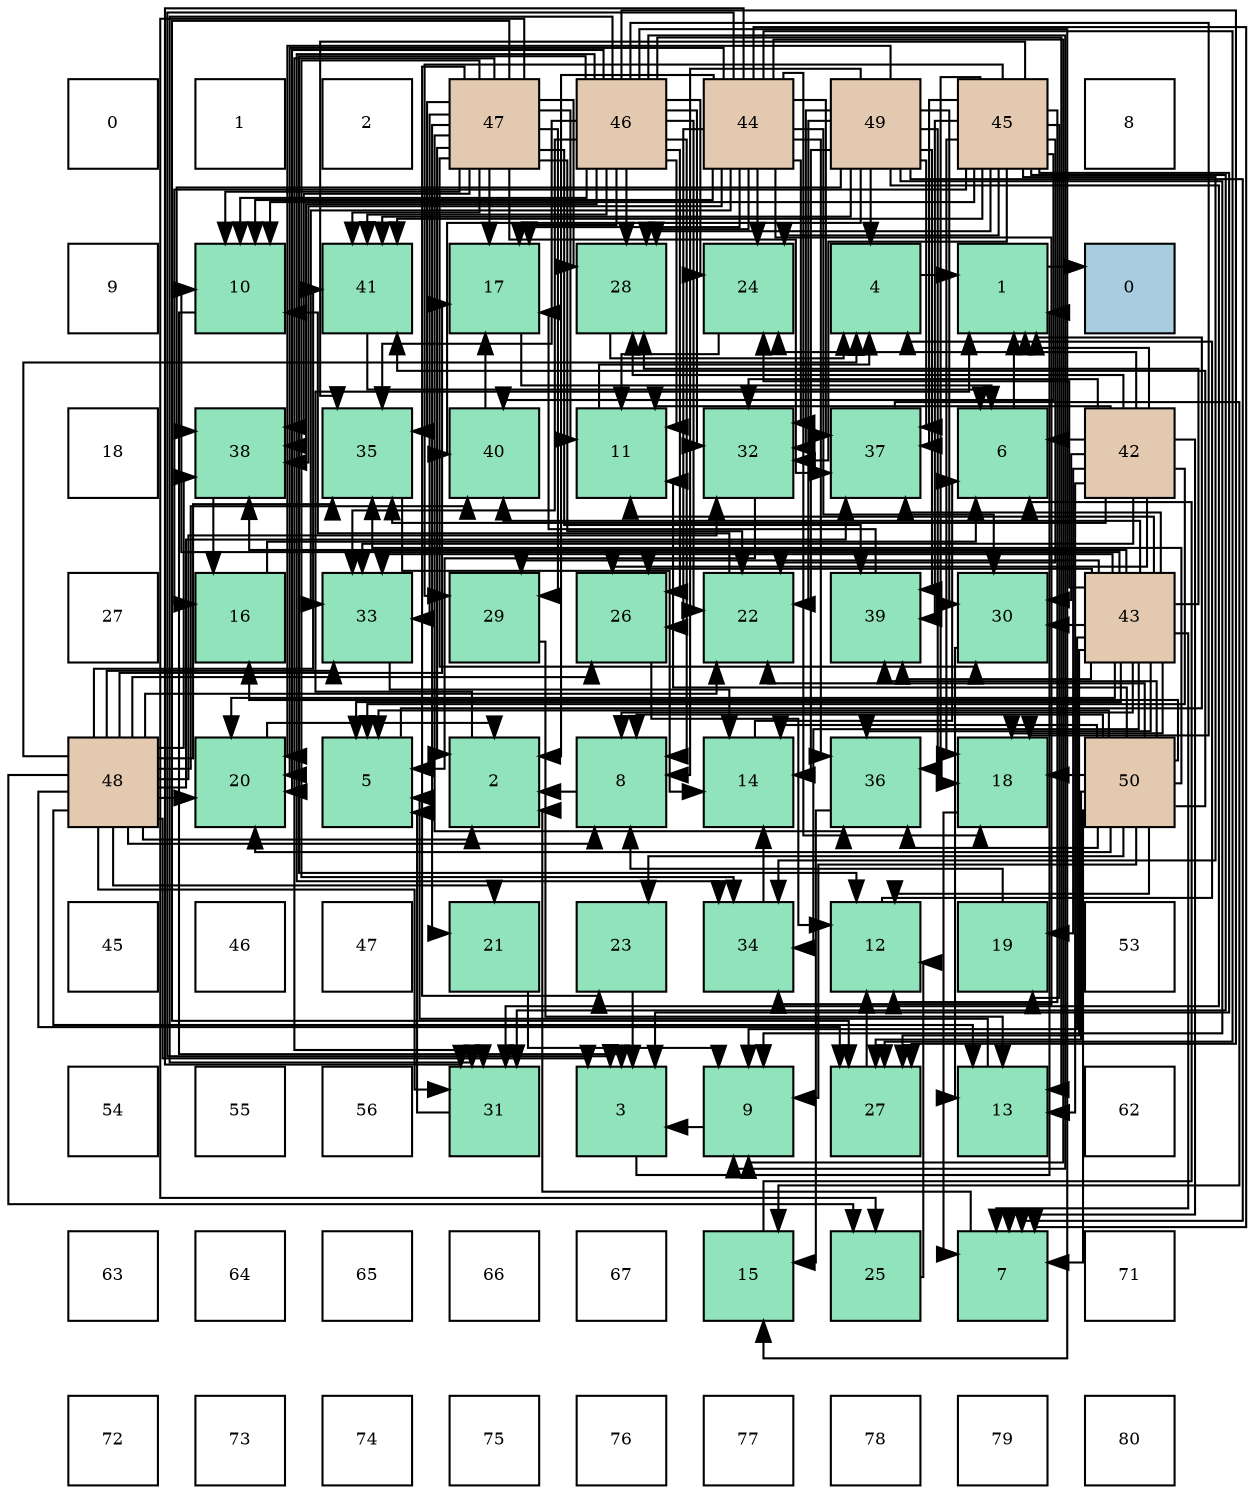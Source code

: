 digraph layout{
 rankdir=TB;
 splines=ortho;
 node [style=filled shape=square fixedsize=true width=0.6];
0[label="0", fontsize=8, fillcolor="#ffffff"];
1[label="1", fontsize=8, fillcolor="#ffffff"];
2[label="2", fontsize=8, fillcolor="#ffffff"];
3[label="47", fontsize=8, fillcolor="#e3c9af"];
4[label="46", fontsize=8, fillcolor="#e3c9af"];
5[label="44", fontsize=8, fillcolor="#e3c9af"];
6[label="49", fontsize=8, fillcolor="#e3c9af"];
7[label="45", fontsize=8, fillcolor="#e3c9af"];
8[label="8", fontsize=8, fillcolor="#ffffff"];
9[label="9", fontsize=8, fillcolor="#ffffff"];
10[label="10", fontsize=8, fillcolor="#91e3bb"];
11[label="41", fontsize=8, fillcolor="#91e3bb"];
12[label="17", fontsize=8, fillcolor="#91e3bb"];
13[label="28", fontsize=8, fillcolor="#91e3bb"];
14[label="24", fontsize=8, fillcolor="#91e3bb"];
15[label="4", fontsize=8, fillcolor="#91e3bb"];
16[label="1", fontsize=8, fillcolor="#91e3bb"];
17[label="0", fontsize=8, fillcolor="#a9ccde"];
18[label="18", fontsize=8, fillcolor="#ffffff"];
19[label="38", fontsize=8, fillcolor="#91e3bb"];
20[label="35", fontsize=8, fillcolor="#91e3bb"];
21[label="40", fontsize=8, fillcolor="#91e3bb"];
22[label="11", fontsize=8, fillcolor="#91e3bb"];
23[label="32", fontsize=8, fillcolor="#91e3bb"];
24[label="37", fontsize=8, fillcolor="#91e3bb"];
25[label="6", fontsize=8, fillcolor="#91e3bb"];
26[label="42", fontsize=8, fillcolor="#e3c9af"];
27[label="27", fontsize=8, fillcolor="#ffffff"];
28[label="16", fontsize=8, fillcolor="#91e3bb"];
29[label="33", fontsize=8, fillcolor="#91e3bb"];
30[label="29", fontsize=8, fillcolor="#91e3bb"];
31[label="26", fontsize=8, fillcolor="#91e3bb"];
32[label="22", fontsize=8, fillcolor="#91e3bb"];
33[label="39", fontsize=8, fillcolor="#91e3bb"];
34[label="30", fontsize=8, fillcolor="#91e3bb"];
35[label="43", fontsize=8, fillcolor="#e3c9af"];
36[label="48", fontsize=8, fillcolor="#e3c9af"];
37[label="20", fontsize=8, fillcolor="#91e3bb"];
38[label="5", fontsize=8, fillcolor="#91e3bb"];
39[label="2", fontsize=8, fillcolor="#91e3bb"];
40[label="8", fontsize=8, fillcolor="#91e3bb"];
41[label="14", fontsize=8, fillcolor="#91e3bb"];
42[label="36", fontsize=8, fillcolor="#91e3bb"];
43[label="18", fontsize=8, fillcolor="#91e3bb"];
44[label="50", fontsize=8, fillcolor="#e3c9af"];
45[label="45", fontsize=8, fillcolor="#ffffff"];
46[label="46", fontsize=8, fillcolor="#ffffff"];
47[label="47", fontsize=8, fillcolor="#ffffff"];
48[label="21", fontsize=8, fillcolor="#91e3bb"];
49[label="23", fontsize=8, fillcolor="#91e3bb"];
50[label="34", fontsize=8, fillcolor="#91e3bb"];
51[label="12", fontsize=8, fillcolor="#91e3bb"];
52[label="19", fontsize=8, fillcolor="#91e3bb"];
53[label="53", fontsize=8, fillcolor="#ffffff"];
54[label="54", fontsize=8, fillcolor="#ffffff"];
55[label="55", fontsize=8, fillcolor="#ffffff"];
56[label="56", fontsize=8, fillcolor="#ffffff"];
57[label="31", fontsize=8, fillcolor="#91e3bb"];
58[label="3", fontsize=8, fillcolor="#91e3bb"];
59[label="9", fontsize=8, fillcolor="#91e3bb"];
60[label="27", fontsize=8, fillcolor="#91e3bb"];
61[label="13", fontsize=8, fillcolor="#91e3bb"];
62[label="62", fontsize=8, fillcolor="#ffffff"];
63[label="63", fontsize=8, fillcolor="#ffffff"];
64[label="64", fontsize=8, fillcolor="#ffffff"];
65[label="65", fontsize=8, fillcolor="#ffffff"];
66[label="66", fontsize=8, fillcolor="#ffffff"];
67[label="67", fontsize=8, fillcolor="#ffffff"];
68[label="15", fontsize=8, fillcolor="#91e3bb"];
69[label="25", fontsize=8, fillcolor="#91e3bb"];
70[label="7", fontsize=8, fillcolor="#91e3bb"];
71[label="71", fontsize=8, fillcolor="#ffffff"];
72[label="72", fontsize=8, fillcolor="#ffffff"];
73[label="73", fontsize=8, fillcolor="#ffffff"];
74[label="74", fontsize=8, fillcolor="#ffffff"];
75[label="75", fontsize=8, fillcolor="#ffffff"];
76[label="76", fontsize=8, fillcolor="#ffffff"];
77[label="77", fontsize=8, fillcolor="#ffffff"];
78[label="78", fontsize=8, fillcolor="#ffffff"];
79[label="79", fontsize=8, fillcolor="#ffffff"];
80[label="80", fontsize=8, fillcolor="#ffffff"];
edge [constraint=false, style=vis];16 -> 17;
39 -> 16;
58 -> 16;
15 -> 16;
38 -> 16;
25 -> 16;
70 -> 39;
40 -> 39;
59 -> 58;
10 -> 58;
22 -> 15;
51 -> 15;
61 -> 38;
41 -> 25;
68 -> 25;
28 -> 25;
12 -> 25;
43 -> 70;
52 -> 40;
37 -> 39;
48 -> 59;
32 -> 10;
49 -> 58;
14 -> 22;
69 -> 51;
31 -> 51;
60 -> 51;
13 -> 15;
30 -> 61;
34 -> 61;
57 -> 38;
23 -> 38;
29 -> 41;
50 -> 41;
20 -> 41;
42 -> 68;
24 -> 68;
19 -> 28;
33 -> 12;
21 -> 12;
11 -> 25;
26 -> 16;
26 -> 38;
26 -> 25;
26 -> 70;
26 -> 22;
26 -> 61;
26 -> 52;
26 -> 14;
26 -> 31;
26 -> 13;
26 -> 34;
26 -> 23;
26 -> 29;
26 -> 20;
35 -> 38;
35 -> 70;
35 -> 40;
35 -> 59;
35 -> 10;
35 -> 22;
35 -> 43;
35 -> 37;
35 -> 14;
35 -> 31;
35 -> 60;
35 -> 13;
35 -> 30;
35 -> 34;
35 -> 29;
35 -> 50;
35 -> 42;
35 -> 24;
35 -> 19;
35 -> 33;
35 -> 21;
5 -> 39;
5 -> 58;
5 -> 70;
5 -> 59;
5 -> 10;
5 -> 12;
5 -> 43;
5 -> 37;
5 -> 14;
5 -> 31;
5 -> 60;
5 -> 13;
5 -> 34;
5 -> 57;
5 -> 23;
5 -> 29;
5 -> 50;
5 -> 42;
5 -> 24;
5 -> 19;
7 -> 58;
7 -> 10;
7 -> 51;
7 -> 28;
7 -> 43;
7 -> 52;
7 -> 32;
7 -> 14;
7 -> 13;
7 -> 30;
7 -> 57;
7 -> 23;
7 -> 50;
7 -> 20;
7 -> 42;
7 -> 24;
7 -> 33;
7 -> 21;
7 -> 11;
4 -> 40;
4 -> 59;
4 -> 10;
4 -> 22;
4 -> 51;
4 -> 61;
4 -> 68;
4 -> 12;
4 -> 43;
4 -> 37;
4 -> 32;
4 -> 14;
4 -> 31;
4 -> 60;
4 -> 13;
4 -> 57;
4 -> 23;
4 -> 29;
4 -> 50;
4 -> 20;
4 -> 19;
4 -> 11;
3 -> 39;
3 -> 10;
3 -> 22;
3 -> 12;
3 -> 48;
3 -> 32;
3 -> 49;
3 -> 69;
3 -> 60;
3 -> 13;
3 -> 30;
3 -> 34;
3 -> 57;
3 -> 29;
3 -> 50;
3 -> 20;
3 -> 42;
3 -> 24;
3 -> 19;
3 -> 33;
3 -> 11;
36 -> 39;
36 -> 58;
36 -> 15;
36 -> 40;
36 -> 61;
36 -> 12;
36 -> 37;
36 -> 48;
36 -> 32;
36 -> 69;
36 -> 31;
36 -> 60;
36 -> 57;
36 -> 23;
36 -> 29;
36 -> 20;
36 -> 24;
36 -> 19;
36 -> 21;
36 -> 11;
6 -> 15;
6 -> 70;
6 -> 40;
6 -> 59;
6 -> 41;
6 -> 43;
6 -> 37;
6 -> 32;
6 -> 34;
6 -> 57;
6 -> 23;
6 -> 24;
6 -> 19;
6 -> 33;
6 -> 21;
6 -> 11;
44 -> 38;
44 -> 70;
44 -> 40;
44 -> 59;
44 -> 22;
44 -> 51;
44 -> 41;
44 -> 28;
44 -> 43;
44 -> 37;
44 -> 32;
44 -> 49;
44 -> 60;
44 -> 20;
44 -> 42;
44 -> 33;
44 -> 11;
edge [constraint=true, style=invis];
0 -> 9 -> 18 -> 27 -> 36 -> 45 -> 54 -> 63 -> 72;
1 -> 10 -> 19 -> 28 -> 37 -> 46 -> 55 -> 64 -> 73;
2 -> 11 -> 20 -> 29 -> 38 -> 47 -> 56 -> 65 -> 74;
3 -> 12 -> 21 -> 30 -> 39 -> 48 -> 57 -> 66 -> 75;
4 -> 13 -> 22 -> 31 -> 40 -> 49 -> 58 -> 67 -> 76;
5 -> 14 -> 23 -> 32 -> 41 -> 50 -> 59 -> 68 -> 77;
6 -> 15 -> 24 -> 33 -> 42 -> 51 -> 60 -> 69 -> 78;
7 -> 16 -> 25 -> 34 -> 43 -> 52 -> 61 -> 70 -> 79;
8 -> 17 -> 26 -> 35 -> 44 -> 53 -> 62 -> 71 -> 80;
rank = same {0 -> 1 -> 2 -> 3 -> 4 -> 5 -> 6 -> 7 -> 8};
rank = same {9 -> 10 -> 11 -> 12 -> 13 -> 14 -> 15 -> 16 -> 17};
rank = same {18 -> 19 -> 20 -> 21 -> 22 -> 23 -> 24 -> 25 -> 26};
rank = same {27 -> 28 -> 29 -> 30 -> 31 -> 32 -> 33 -> 34 -> 35};
rank = same {36 -> 37 -> 38 -> 39 -> 40 -> 41 -> 42 -> 43 -> 44};
rank = same {45 -> 46 -> 47 -> 48 -> 49 -> 50 -> 51 -> 52 -> 53};
rank = same {54 -> 55 -> 56 -> 57 -> 58 -> 59 -> 60 -> 61 -> 62};
rank = same {63 -> 64 -> 65 -> 66 -> 67 -> 68 -> 69 -> 70 -> 71};
rank = same {72 -> 73 -> 74 -> 75 -> 76 -> 77 -> 78 -> 79 -> 80};
}